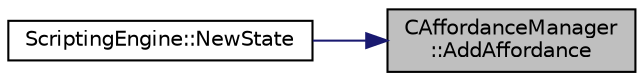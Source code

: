 digraph "CAffordanceManager::AddAffordance"
{
 // LATEX_PDF_SIZE
  edge [fontname="Helvetica",fontsize="10",labelfontname="Helvetica",labelfontsize="10"];
  node [fontname="Helvetica",fontsize="10",shape=record];
  rankdir="RL";
  Node4 [label="CAffordanceManager\l::AddAffordance",height=0.2,width=0.4,color="black", fillcolor="grey75", style="filled", fontcolor="black",tooltip="Adds an affordance to the object so that an agent can interact with it."];
  Node4 -> Node5 [dir="back",color="midnightblue",fontsize="10",style="solid",fontname="Helvetica"];
  Node5 [label="ScriptingEngine::NewState",height=0.2,width=0.4,color="black", fillcolor="white", style="filled",URL="$class_scripting_engine.html#a125a0c206da8e74b8f6664c4e523606a",tooltip="Sets up the engine with initial processes and variables and exposes engine functionality to lua."];
}
